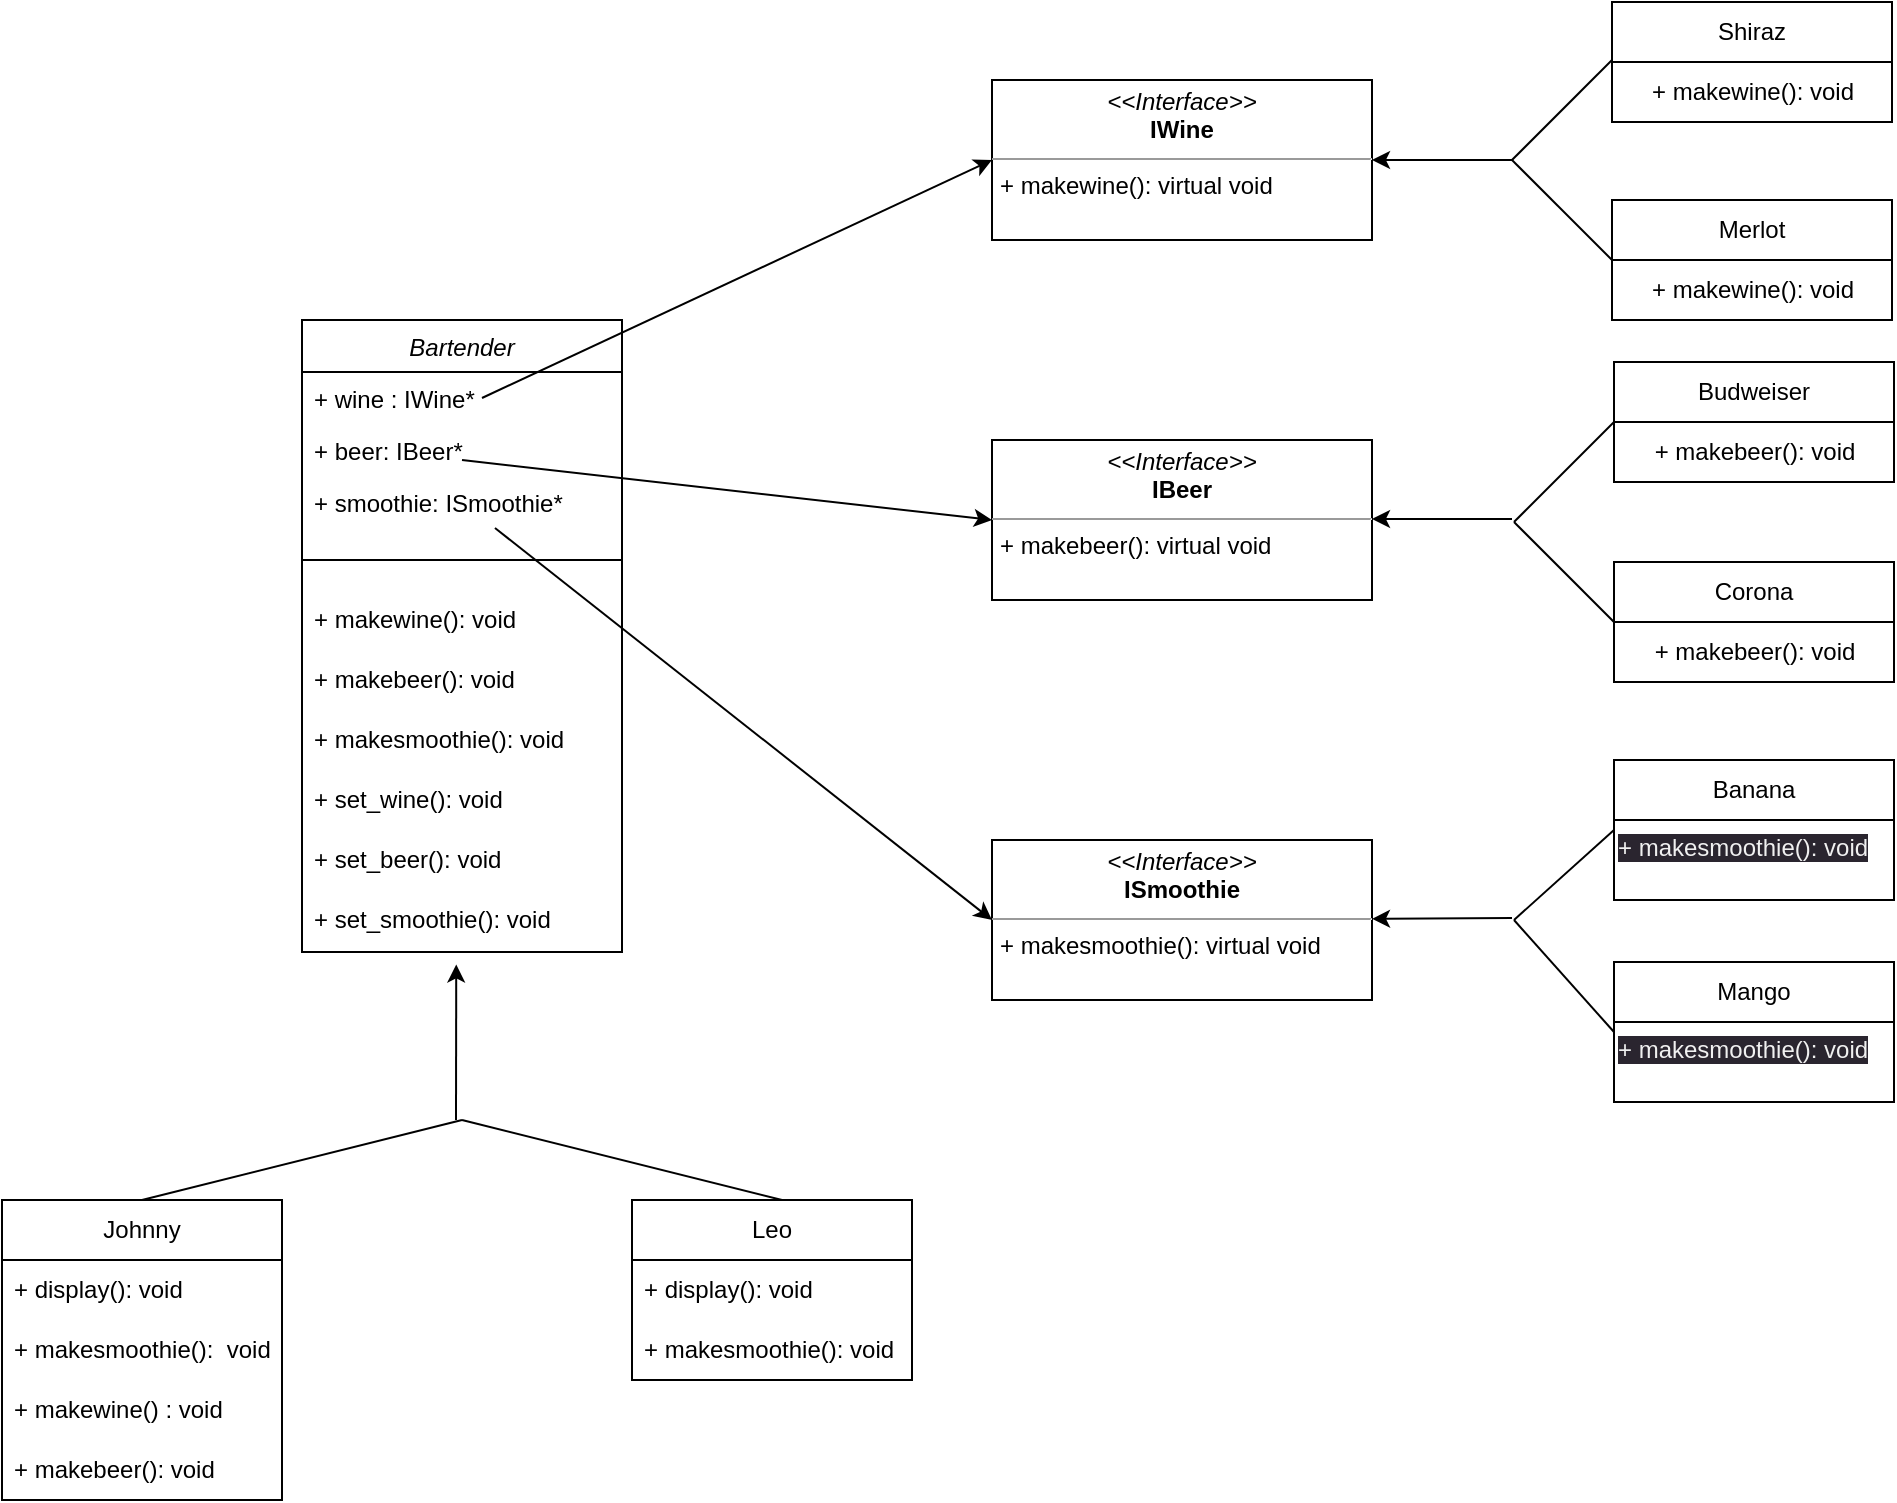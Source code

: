 <mxfile>
    <diagram id="C5RBs43oDa-KdzZeNtuy" name="Page-1">
        <mxGraphModel dx="1139" dy="423" grid="1" gridSize="10" guides="1" tooltips="1" connect="1" arrows="1" fold="1" page="1" pageScale="1" pageWidth="1169" pageHeight="1654" math="0" shadow="0">
            <root>
                <mxCell id="WIyWlLk6GJQsqaUBKTNV-0"/>
                <mxCell id="WIyWlLk6GJQsqaUBKTNV-1" parent="WIyWlLk6GJQsqaUBKTNV-0"/>
                <mxCell id="zkfFHV4jXpPFQw0GAbJ--0" value="Bartender" style="swimlane;fontStyle=2;align=center;verticalAlign=top;childLayout=stackLayout;horizontal=1;startSize=26;horizontalStack=0;resizeParent=1;resizeLast=0;collapsible=1;marginBottom=0;rounded=0;shadow=0;strokeWidth=1;" parent="WIyWlLk6GJQsqaUBKTNV-1" vertex="1">
                    <mxGeometry x="280" y="169" width="160" height="316" as="geometry">
                        <mxRectangle x="230" y="140" width="160" height="26" as="alternateBounds"/>
                    </mxGeometry>
                </mxCell>
                <mxCell id="zkfFHV4jXpPFQw0GAbJ--2" value="+ wine : IWine*" style="text;align=left;verticalAlign=top;spacingLeft=4;spacingRight=4;overflow=hidden;rotatable=0;points=[[0,0.5],[1,0.5]];portConstraint=eastwest;rounded=0;shadow=0;html=0;" parent="zkfFHV4jXpPFQw0GAbJ--0" vertex="1">
                    <mxGeometry y="26" width="160" height="26" as="geometry"/>
                </mxCell>
                <mxCell id="zkfFHV4jXpPFQw0GAbJ--3" value="+ beer: IBeer*" style="text;align=left;verticalAlign=top;spacingLeft=4;spacingRight=4;overflow=hidden;rotatable=0;points=[[0,0.5],[1,0.5]];portConstraint=eastwest;rounded=0;shadow=0;html=0;" parent="zkfFHV4jXpPFQw0GAbJ--0" vertex="1">
                    <mxGeometry y="52" width="160" height="26" as="geometry"/>
                </mxCell>
                <mxCell id="oFZf1y7Qb0xrdnDtwELs-0" value="+ smoothie: ISmoothie*" style="text;align=left;verticalAlign=top;spacingLeft=4;spacingRight=4;overflow=hidden;rotatable=0;points=[[0,0.5],[1,0.5]];portConstraint=eastwest;rounded=0;shadow=0;html=0;" parent="zkfFHV4jXpPFQw0GAbJ--0" vertex="1">
                    <mxGeometry y="78" width="160" height="26" as="geometry"/>
                </mxCell>
                <mxCell id="zkfFHV4jXpPFQw0GAbJ--4" value="" style="line;html=1;strokeWidth=1;align=left;verticalAlign=middle;spacingTop=-1;spacingLeft=3;spacingRight=3;rotatable=0;labelPosition=right;points=[];portConstraint=eastwest;" parent="zkfFHV4jXpPFQw0GAbJ--0" vertex="1">
                    <mxGeometry y="104" width="160" height="32" as="geometry"/>
                </mxCell>
                <mxCell id="zkfFHV4jXpPFQw0GAbJ--5" value="+ makewine(): void&#10;" style="text;align=left;verticalAlign=top;spacingLeft=4;spacingRight=4;overflow=hidden;rotatable=0;points=[[0,0.5],[1,0.5]];portConstraint=eastwest;" parent="zkfFHV4jXpPFQw0GAbJ--0" vertex="1">
                    <mxGeometry y="136" width="160" height="30" as="geometry"/>
                </mxCell>
                <mxCell id="oFZf1y7Qb0xrdnDtwELs-1" value="+ makebeer(): void&#10;" style="text;align=left;verticalAlign=top;spacingLeft=4;spacingRight=4;overflow=hidden;rotatable=0;points=[[0,0.5],[1,0.5]];portConstraint=eastwest;" parent="zkfFHV4jXpPFQw0GAbJ--0" vertex="1">
                    <mxGeometry y="166" width="160" height="30" as="geometry"/>
                </mxCell>
                <mxCell id="oFZf1y7Qb0xrdnDtwELs-2" value="+ makesmoothie(): void&#10;" style="text;align=left;verticalAlign=top;spacingLeft=4;spacingRight=4;overflow=hidden;rotatable=0;points=[[0,0.5],[1,0.5]];portConstraint=eastwest;" parent="zkfFHV4jXpPFQw0GAbJ--0" vertex="1">
                    <mxGeometry y="196" width="160" height="30" as="geometry"/>
                </mxCell>
                <mxCell id="oFZf1y7Qb0xrdnDtwELs-6" value="+ set_wine(): void" style="text;align=left;verticalAlign=top;spacingLeft=4;spacingRight=4;overflow=hidden;rotatable=0;points=[[0,0.5],[1,0.5]];portConstraint=eastwest;" parent="zkfFHV4jXpPFQw0GAbJ--0" vertex="1">
                    <mxGeometry y="226" width="160" height="30" as="geometry"/>
                </mxCell>
                <mxCell id="oFZf1y7Qb0xrdnDtwELs-9" value="+ set_beer(): void" style="text;align=left;verticalAlign=top;spacingLeft=4;spacingRight=4;overflow=hidden;rotatable=0;points=[[0,0.5],[1,0.5]];portConstraint=eastwest;" parent="zkfFHV4jXpPFQw0GAbJ--0" vertex="1">
                    <mxGeometry y="256" width="160" height="30" as="geometry"/>
                </mxCell>
                <mxCell id="oFZf1y7Qb0xrdnDtwELs-10" value="+ set_smoothie(): void" style="text;align=left;verticalAlign=top;spacingLeft=4;spacingRight=4;overflow=hidden;rotatable=0;points=[[0,0.5],[1,0.5]];portConstraint=eastwest;" parent="zkfFHV4jXpPFQw0GAbJ--0" vertex="1">
                    <mxGeometry y="286" width="160" height="30" as="geometry"/>
                </mxCell>
                <mxCell id="oFZf1y7Qb0xrdnDtwELs-3" value="&lt;p style=&quot;margin:0px;margin-top:4px;text-align:center;&quot;&gt;&lt;i&gt;&amp;lt;&amp;lt;Interface&amp;gt;&amp;gt;&lt;/i&gt;&lt;br&gt;&lt;b&gt;IWine&lt;/b&gt;&lt;/p&gt;&lt;hr size=&quot;1&quot;&gt;&lt;p style=&quot;margin:0px;margin-left:4px;&quot;&gt;+ makewine(): virtual void&lt;/p&gt;&lt;p style=&quot;margin:0px;margin-left:4px;&quot;&gt;&lt;br&gt;&lt;/p&gt;" style="verticalAlign=top;align=left;overflow=fill;fontSize=12;fontFamily=Helvetica;html=1;whiteSpace=wrap;" parent="WIyWlLk6GJQsqaUBKTNV-1" vertex="1">
                    <mxGeometry x="625" y="49" width="190" height="80" as="geometry"/>
                </mxCell>
                <mxCell id="oFZf1y7Qb0xrdnDtwELs-11" value="&lt;p style=&quot;margin:0px;margin-top:4px;text-align:center;&quot;&gt;&lt;i&gt;&amp;lt;&amp;lt;Interface&amp;gt;&amp;gt;&lt;/i&gt;&lt;br&gt;&lt;b&gt;IBeer&lt;/b&gt;&lt;/p&gt;&lt;hr size=&quot;1&quot;&gt;&lt;p style=&quot;margin:0px;margin-left:4px;&quot;&gt;+ makebeer(): virtual void&lt;/p&gt;&lt;p style=&quot;margin:0px;margin-left:4px;&quot;&gt;&lt;br&gt;&lt;/p&gt;" style="verticalAlign=top;align=left;overflow=fill;fontSize=12;fontFamily=Helvetica;html=1;whiteSpace=wrap;" parent="WIyWlLk6GJQsqaUBKTNV-1" vertex="1">
                    <mxGeometry x="625" y="229" width="190" height="80" as="geometry"/>
                </mxCell>
                <mxCell id="oFZf1y7Qb0xrdnDtwELs-12" value="&lt;p style=&quot;margin:0px;margin-top:4px;text-align:center;&quot;&gt;&lt;i&gt;&amp;lt;&amp;lt;Interface&amp;gt;&amp;gt;&lt;/i&gt;&lt;br&gt;&lt;b&gt;ISmoothie&lt;/b&gt;&lt;/p&gt;&lt;hr size=&quot;1&quot;&gt;&lt;p style=&quot;margin:0px;margin-left:4px;&quot;&gt;+ makesmoothie(): virtual void&lt;/p&gt;&lt;p style=&quot;margin:0px;margin-left:4px;&quot;&gt;&lt;br&gt;&lt;/p&gt;" style="verticalAlign=top;align=left;overflow=fill;fontSize=12;fontFamily=Helvetica;html=1;whiteSpace=wrap;" parent="WIyWlLk6GJQsqaUBKTNV-1" vertex="1">
                    <mxGeometry x="625" y="429" width="190" height="80" as="geometry"/>
                </mxCell>
                <mxCell id="oFZf1y7Qb0xrdnDtwELs-13" value="" style="endArrow=classic;html=1;rounded=0;entryX=1;entryY=0.5;entryDx=0;entryDy=0;" parent="WIyWlLk6GJQsqaUBKTNV-1" target="oFZf1y7Qb0xrdnDtwELs-3" edge="1">
                    <mxGeometry width="50" height="50" relative="1" as="geometry">
                        <mxPoint x="885" y="89" as="sourcePoint"/>
                        <mxPoint x="895" y="219" as="targetPoint"/>
                    </mxGeometry>
                </mxCell>
                <mxCell id="oFZf1y7Qb0xrdnDtwELs-14" value="" style="endArrow=none;html=1;rounded=0;entryX=0;entryY=0.5;entryDx=0;entryDy=0;" parent="WIyWlLk6GJQsqaUBKTNV-1" edge="1">
                    <mxGeometry width="50" height="50" relative="1" as="geometry">
                        <mxPoint x="885" y="89" as="sourcePoint"/>
                        <mxPoint x="935" y="39" as="targetPoint"/>
                    </mxGeometry>
                </mxCell>
                <mxCell id="oFZf1y7Qb0xrdnDtwELs-15" value="" style="endArrow=none;html=1;rounded=0;entryX=0;entryY=0.5;entryDx=0;entryDy=0;" parent="WIyWlLk6GJQsqaUBKTNV-1" target="oFZf1y7Qb0xrdnDtwELs-20" edge="1">
                    <mxGeometry width="50" height="50" relative="1" as="geometry">
                        <mxPoint x="885" y="89" as="sourcePoint"/>
                        <mxPoint x="925" y="139" as="targetPoint"/>
                    </mxGeometry>
                </mxCell>
                <mxCell id="oFZf1y7Qb0xrdnDtwELs-16" value="Shiraz" style="swimlane;fontStyle=0;childLayout=stackLayout;horizontal=1;startSize=30;horizontalStack=0;resizeParent=1;resizeParentMax=0;resizeLast=0;collapsible=1;marginBottom=0;whiteSpace=wrap;html=1;" parent="WIyWlLk6GJQsqaUBKTNV-1" vertex="1">
                    <mxGeometry x="935" y="10" width="140" height="60" as="geometry"/>
                </mxCell>
                <mxCell id="0" value="&lt;span style=&quot;text-align: left;&quot;&gt;+ makewine(): void&lt;/span&gt;" style="text;html=1;align=center;verticalAlign=middle;resizable=0;points=[];autosize=1;strokeColor=none;fillColor=none;" vertex="1" parent="oFZf1y7Qb0xrdnDtwELs-16">
                    <mxGeometry y="30" width="140" height="30" as="geometry"/>
                </mxCell>
                <mxCell id="oFZf1y7Qb0xrdnDtwELs-20" value="Merlot" style="swimlane;fontStyle=0;childLayout=stackLayout;horizontal=1;startSize=30;horizontalStack=0;resizeParent=1;resizeParentMax=0;resizeLast=0;collapsible=1;marginBottom=0;whiteSpace=wrap;html=1;" parent="WIyWlLk6GJQsqaUBKTNV-1" vertex="1">
                    <mxGeometry x="935" y="109" width="140" height="60" as="geometry"/>
                </mxCell>
                <mxCell id="1" value="&lt;span style=&quot;text-align: left;&quot;&gt;+ makewine(): void&lt;/span&gt;" style="text;html=1;align=center;verticalAlign=middle;resizable=0;points=[];autosize=1;strokeColor=none;fillColor=none;" vertex="1" parent="oFZf1y7Qb0xrdnDtwELs-20">
                    <mxGeometry y="30" width="140" height="30" as="geometry"/>
                </mxCell>
                <mxCell id="oFZf1y7Qb0xrdnDtwELs-21" value="" style="endArrow=none;html=1;rounded=0;entryX=0;entryY=0.5;entryDx=0;entryDy=0;" parent="WIyWlLk6GJQsqaUBKTNV-1" target="oFZf1y7Qb0xrdnDtwELs-23" edge="1">
                    <mxGeometry width="50" height="50" relative="1" as="geometry">
                        <mxPoint x="886" y="270" as="sourcePoint"/>
                        <mxPoint x="926" y="230" as="targetPoint"/>
                    </mxGeometry>
                </mxCell>
                <mxCell id="oFZf1y7Qb0xrdnDtwELs-22" value="" style="endArrow=none;html=1;rounded=0;entryX=0;entryY=0.5;entryDx=0;entryDy=0;" parent="WIyWlLk6GJQsqaUBKTNV-1" target="oFZf1y7Qb0xrdnDtwELs-24" edge="1">
                    <mxGeometry width="50" height="50" relative="1" as="geometry">
                        <mxPoint x="886" y="270" as="sourcePoint"/>
                        <mxPoint x="926" y="320" as="targetPoint"/>
                    </mxGeometry>
                </mxCell>
                <mxCell id="oFZf1y7Qb0xrdnDtwELs-23" value="Budweiser" style="swimlane;fontStyle=0;childLayout=stackLayout;horizontal=1;startSize=30;horizontalStack=0;resizeParent=1;resizeParentMax=0;resizeLast=0;collapsible=1;marginBottom=0;whiteSpace=wrap;html=1;" parent="WIyWlLk6GJQsqaUBKTNV-1" vertex="1">
                    <mxGeometry x="936" y="190" width="140" height="60" as="geometry"/>
                </mxCell>
                <mxCell id="2" value="&lt;span style=&quot;text-align: left;&quot;&gt;+ makebeer(): void&lt;/span&gt;" style="text;html=1;align=center;verticalAlign=middle;resizable=0;points=[];autosize=1;strokeColor=none;fillColor=none;" vertex="1" parent="oFZf1y7Qb0xrdnDtwELs-23">
                    <mxGeometry y="30" width="140" height="30" as="geometry"/>
                </mxCell>
                <mxCell id="oFZf1y7Qb0xrdnDtwELs-24" value="Corona" style="swimlane;fontStyle=0;childLayout=stackLayout;horizontal=1;startSize=30;horizontalStack=0;resizeParent=1;resizeParentMax=0;resizeLast=0;collapsible=1;marginBottom=0;whiteSpace=wrap;html=1;" parent="WIyWlLk6GJQsqaUBKTNV-1" vertex="1">
                    <mxGeometry x="936" y="290" width="140" height="60" as="geometry"/>
                </mxCell>
                <mxCell id="4" value="&lt;span style=&quot;text-align: left;&quot;&gt;+ makebeer(): void&lt;/span&gt;" style="text;html=1;align=center;verticalAlign=middle;resizable=0;points=[];autosize=1;strokeColor=none;fillColor=none;" vertex="1" parent="oFZf1y7Qb0xrdnDtwELs-24">
                    <mxGeometry y="30" width="140" height="30" as="geometry"/>
                </mxCell>
                <mxCell id="oFZf1y7Qb0xrdnDtwELs-25" value="" style="endArrow=classic;html=1;rounded=0;entryX=1;entryY=0.5;entryDx=0;entryDy=0;" parent="WIyWlLk6GJQsqaUBKTNV-1" edge="1">
                    <mxGeometry width="50" height="50" relative="1" as="geometry">
                        <mxPoint x="885" y="268.47" as="sourcePoint"/>
                        <mxPoint x="815" y="268.47" as="targetPoint"/>
                    </mxGeometry>
                </mxCell>
                <mxCell id="oFZf1y7Qb0xrdnDtwELs-26" value="" style="endArrow=none;html=1;rounded=0;entryX=0;entryY=0.5;entryDx=0;entryDy=0;" parent="WIyWlLk6GJQsqaUBKTNV-1" target="oFZf1y7Qb0xrdnDtwELs-28" edge="1">
                    <mxGeometry width="50" height="50" relative="1" as="geometry">
                        <mxPoint x="886" y="469" as="sourcePoint"/>
                        <mxPoint x="926" y="429" as="targetPoint"/>
                    </mxGeometry>
                </mxCell>
                <mxCell id="oFZf1y7Qb0xrdnDtwELs-27" value="" style="endArrow=none;html=1;rounded=0;entryX=0;entryY=0.5;entryDx=0;entryDy=0;" parent="WIyWlLk6GJQsqaUBKTNV-1" target="oFZf1y7Qb0xrdnDtwELs-29" edge="1">
                    <mxGeometry width="50" height="50" relative="1" as="geometry">
                        <mxPoint x="886" y="469" as="sourcePoint"/>
                        <mxPoint x="926" y="519" as="targetPoint"/>
                    </mxGeometry>
                </mxCell>
                <mxCell id="oFZf1y7Qb0xrdnDtwELs-28" value="Banana" style="swimlane;fontStyle=0;childLayout=stackLayout;horizontal=1;startSize=30;horizontalStack=0;resizeParent=1;resizeParentMax=0;resizeLast=0;collapsible=1;marginBottom=0;whiteSpace=wrap;html=1;" parent="WIyWlLk6GJQsqaUBKTNV-1" vertex="1">
                    <mxGeometry x="936" y="389" width="140" height="70" as="geometry"/>
                </mxCell>
                <mxCell id="5" value="&lt;span style=&quot;color: rgb(240, 240, 240); font-family: Helvetica; font-size: 12px; font-style: normal; font-variant-ligatures: normal; font-variant-caps: normal; font-weight: 400; letter-spacing: normal; orphans: 2; text-align: left; text-indent: 0px; text-transform: none; widows: 2; word-spacing: 0px; -webkit-text-stroke-width: 0px; background-color: rgb(42, 37, 47); text-decoration-thickness: initial; text-decoration-style: initial; text-decoration-color: initial; float: none; display: inline !important;&quot;&gt;+ makesmoothie(): void&lt;/span&gt;" style="text;whiteSpace=wrap;html=1;" vertex="1" parent="oFZf1y7Qb0xrdnDtwELs-28">
                    <mxGeometry y="30" width="140" height="40" as="geometry"/>
                </mxCell>
                <mxCell id="oFZf1y7Qb0xrdnDtwELs-29" value="Mango" style="swimlane;fontStyle=0;childLayout=stackLayout;horizontal=1;startSize=30;horizontalStack=0;resizeParent=1;resizeParentMax=0;resizeLast=0;collapsible=1;marginBottom=0;whiteSpace=wrap;html=1;" parent="WIyWlLk6GJQsqaUBKTNV-1" vertex="1">
                    <mxGeometry x="936" y="490" width="140" height="70" as="geometry"/>
                </mxCell>
                <mxCell id="6" value="&lt;span style=&quot;color: rgb(240, 240, 240); font-family: Helvetica; font-size: 12px; font-style: normal; font-variant-ligatures: normal; font-variant-caps: normal; font-weight: 400; letter-spacing: normal; orphans: 2; text-align: left; text-indent: 0px; text-transform: none; widows: 2; word-spacing: 0px; -webkit-text-stroke-width: 0px; background-color: rgb(42, 37, 47); text-decoration-thickness: initial; text-decoration-style: initial; text-decoration-color: initial; float: none; display: inline !important;&quot;&gt;+ makesmoothie(): void&lt;/span&gt;" style="text;whiteSpace=wrap;html=1;" vertex="1" parent="oFZf1y7Qb0xrdnDtwELs-29">
                    <mxGeometry y="30" width="140" height="40" as="geometry"/>
                </mxCell>
                <mxCell id="oFZf1y7Qb0xrdnDtwELs-30" value="" style="endArrow=classic;html=1;rounded=0;entryX=1;entryY=0.5;entryDx=0;entryDy=0;" parent="WIyWlLk6GJQsqaUBKTNV-1" edge="1">
                    <mxGeometry width="50" height="50" relative="1" as="geometry">
                        <mxPoint x="885" y="468" as="sourcePoint"/>
                        <mxPoint x="815" y="468.41" as="targetPoint"/>
                    </mxGeometry>
                </mxCell>
                <mxCell id="oFZf1y7Qb0xrdnDtwELs-32" value="" style="endArrow=classic;html=1;rounded=0;entryX=0.482;entryY=1.208;entryDx=0;entryDy=0;entryPerimeter=0;" parent="WIyWlLk6GJQsqaUBKTNV-1" target="oFZf1y7Qb0xrdnDtwELs-10" edge="1">
                    <mxGeometry width="50" height="50" relative="1" as="geometry">
                        <mxPoint x="357" y="569" as="sourcePoint"/>
                        <mxPoint x="370" y="559" as="targetPoint"/>
                    </mxGeometry>
                </mxCell>
                <mxCell id="oFZf1y7Qb0xrdnDtwELs-33" value="" style="endArrow=none;html=1;rounded=0;" parent="WIyWlLk6GJQsqaUBKTNV-1" edge="1">
                    <mxGeometry width="50" height="50" relative="1" as="geometry">
                        <mxPoint x="520" y="609" as="sourcePoint"/>
                        <mxPoint x="360" y="569" as="targetPoint"/>
                    </mxGeometry>
                </mxCell>
                <mxCell id="oFZf1y7Qb0xrdnDtwELs-34" value="" style="endArrow=none;html=1;rounded=0;" parent="WIyWlLk6GJQsqaUBKTNV-1" edge="1">
                    <mxGeometry width="50" height="50" relative="1" as="geometry">
                        <mxPoint x="360" y="569" as="sourcePoint"/>
                        <mxPoint x="200" y="609" as="targetPoint"/>
                    </mxGeometry>
                </mxCell>
                <mxCell id="oFZf1y7Qb0xrdnDtwELs-35" value="Johnny" style="swimlane;fontStyle=0;childLayout=stackLayout;horizontal=1;startSize=30;horizontalStack=0;resizeParent=1;resizeParentMax=0;resizeLast=0;collapsible=1;marginBottom=0;whiteSpace=wrap;html=1;" parent="WIyWlLk6GJQsqaUBKTNV-1" vertex="1">
                    <mxGeometry x="130" y="609" width="140" height="150" as="geometry"/>
                </mxCell>
                <mxCell id="oFZf1y7Qb0xrdnDtwELs-36" value="+ display(): void" style="text;strokeColor=none;fillColor=none;align=left;verticalAlign=middle;spacingLeft=4;spacingRight=4;overflow=hidden;points=[[0,0.5],[1,0.5]];portConstraint=eastwest;rotatable=0;whiteSpace=wrap;html=1;" parent="oFZf1y7Qb0xrdnDtwELs-35" vertex="1">
                    <mxGeometry y="30" width="140" height="30" as="geometry"/>
                </mxCell>
                <mxCell id="oFZf1y7Qb0xrdnDtwELs-37" value="+ makesmoothie():&amp;nbsp; void" style="text;strokeColor=none;fillColor=none;align=left;verticalAlign=middle;spacingLeft=4;spacingRight=4;overflow=hidden;points=[[0,0.5],[1,0.5]];portConstraint=eastwest;rotatable=0;whiteSpace=wrap;html=1;" parent="oFZf1y7Qb0xrdnDtwELs-35" vertex="1">
                    <mxGeometry y="60" width="140" height="30" as="geometry"/>
                </mxCell>
                <mxCell id="oFZf1y7Qb0xrdnDtwELs-38" value="+ makewine() : void" style="text;strokeColor=none;fillColor=none;align=left;verticalAlign=middle;spacingLeft=4;spacingRight=4;overflow=hidden;points=[[0,0.5],[1,0.5]];portConstraint=eastwest;rotatable=0;whiteSpace=wrap;html=1;" parent="oFZf1y7Qb0xrdnDtwELs-35" vertex="1">
                    <mxGeometry y="90" width="140" height="30" as="geometry"/>
                </mxCell>
                <mxCell id="oFZf1y7Qb0xrdnDtwELs-47" value="+ makebeer(): void" style="text;strokeColor=none;fillColor=none;align=left;verticalAlign=middle;spacingLeft=4;spacingRight=4;overflow=hidden;points=[[0,0.5],[1,0.5]];portConstraint=eastwest;rotatable=0;whiteSpace=wrap;html=1;" parent="oFZf1y7Qb0xrdnDtwELs-35" vertex="1">
                    <mxGeometry y="120" width="140" height="30" as="geometry"/>
                </mxCell>
                <mxCell id="oFZf1y7Qb0xrdnDtwELs-40" value="" style="endArrow=classic;html=1;rounded=0;entryX=0;entryY=0.5;entryDx=0;entryDy=0;" parent="WIyWlLk6GJQsqaUBKTNV-1" target="oFZf1y7Qb0xrdnDtwELs-11" edge="1">
                    <mxGeometry width="50" height="50" relative="1" as="geometry">
                        <mxPoint x="360" y="239" as="sourcePoint"/>
                        <mxPoint x="595" y="119" as="targetPoint"/>
                    </mxGeometry>
                </mxCell>
                <mxCell id="oFZf1y7Qb0xrdnDtwELs-39" value="" style="endArrow=classic;html=1;rounded=0;entryX=0;entryY=0.5;entryDx=0;entryDy=0;" parent="WIyWlLk6GJQsqaUBKTNV-1" target="oFZf1y7Qb0xrdnDtwELs-3" edge="1">
                    <mxGeometry width="50" height="50" relative="1" as="geometry">
                        <mxPoint x="370" y="208" as="sourcePoint"/>
                        <mxPoint x="440" y="159" as="targetPoint"/>
                    </mxGeometry>
                </mxCell>
                <mxCell id="oFZf1y7Qb0xrdnDtwELs-41" value="" style="endArrow=classic;html=1;rounded=0;entryX=0;entryY=0.5;entryDx=0;entryDy=0;" parent="WIyWlLk6GJQsqaUBKTNV-1" source="oFZf1y7Qb0xrdnDtwELs-0" target="oFZf1y7Qb0xrdnDtwELs-12" edge="1">
                    <mxGeometry width="50" height="50" relative="1" as="geometry">
                        <mxPoint x="380" y="260" as="sourcePoint"/>
                        <mxPoint x="645" y="290" as="targetPoint"/>
                    </mxGeometry>
                </mxCell>
                <mxCell id="oFZf1y7Qb0xrdnDtwELs-42" value="Leo" style="swimlane;fontStyle=0;childLayout=stackLayout;horizontal=1;startSize=30;horizontalStack=0;resizeParent=1;resizeParentMax=0;resizeLast=0;collapsible=1;marginBottom=0;whiteSpace=wrap;html=1;" parent="WIyWlLk6GJQsqaUBKTNV-1" vertex="1">
                    <mxGeometry x="445" y="609" width="140" height="90" as="geometry"/>
                </mxCell>
                <mxCell id="oFZf1y7Qb0xrdnDtwELs-43" value="+ display(): void" style="text;strokeColor=none;fillColor=none;align=left;verticalAlign=middle;spacingLeft=4;spacingRight=4;overflow=hidden;points=[[0,0.5],[1,0.5]];portConstraint=eastwest;rotatable=0;whiteSpace=wrap;html=1;" parent="oFZf1y7Qb0xrdnDtwELs-42" vertex="1">
                    <mxGeometry y="30" width="140" height="30" as="geometry"/>
                </mxCell>
                <mxCell id="oFZf1y7Qb0xrdnDtwELs-45" value="+ makesmoothie(): void" style="text;strokeColor=none;fillColor=none;align=left;verticalAlign=middle;spacingLeft=4;spacingRight=4;overflow=hidden;points=[[0,0.5],[1,0.5]];portConstraint=eastwest;rotatable=0;whiteSpace=wrap;html=1;" parent="oFZf1y7Qb0xrdnDtwELs-42" vertex="1">
                    <mxGeometry y="60" width="140" height="30" as="geometry"/>
                </mxCell>
            </root>
        </mxGraphModel>
    </diagram>
    <diagram id="3Ic9sj0Fq5lNPhEOaU6o" name="Page-2">
        <mxGraphModel dx="870" dy="402" grid="1" gridSize="10" guides="1" tooltips="1" connect="1" arrows="1" fold="1" page="1" pageScale="1" pageWidth="850" pageHeight="1100" math="0" shadow="0">
            <root>
                <mxCell id="0"/>
                <mxCell id="1" parent="0"/>
                <mxCell id="FbgnwC5dTtfhzQTBBope-1" value="Bartender" style="swimlane;fontStyle=2;align=center;verticalAlign=top;childLayout=stackLayout;horizontal=1;startSize=26;horizontalStack=0;resizeParent=1;resizeLast=0;collapsible=1;marginBottom=0;rounded=0;shadow=0;strokeWidth=1;" parent="1" vertex="1">
                    <mxGeometry x="220" y="90" width="160" height="150" as="geometry">
                        <mxRectangle x="230" y="140" width="160" height="26" as="alternateBounds"/>
                    </mxGeometry>
                </mxCell>
                <mxCell id="FbgnwC5dTtfhzQTBBope-2" value="+ display(): void" style="text;align=left;verticalAlign=top;spacingLeft=4;spacingRight=4;overflow=hidden;rotatable=0;points=[[0,0.5],[1,0.5]];portConstraint=eastwest;rounded=0;shadow=0;html=0;" parent="FbgnwC5dTtfhzQTBBope-1" vertex="1">
                    <mxGeometry y="26" width="160" height="26" as="geometry"/>
                </mxCell>
                <mxCell id="DScALyEEhBdxpQMEDbfi-1" value="+ wine(): void&#10;" style="text;align=left;verticalAlign=top;spacingLeft=4;spacingRight=4;overflow=hidden;rotatable=0;points=[[0,0.5],[1,0.5]];portConstraint=eastwest;" parent="FbgnwC5dTtfhzQTBBope-1" vertex="1">
                    <mxGeometry y="52" width="160" height="30" as="geometry"/>
                </mxCell>
                <mxCell id="l1rEF7DSzSsXEUlCmQqh-1" value="+ beer(): void&#10;" style="text;align=left;verticalAlign=top;spacingLeft=4;spacingRight=4;overflow=hidden;rotatable=0;points=[[0,0.5],[1,0.5]];portConstraint=eastwest;" parent="FbgnwC5dTtfhzQTBBope-1" vertex="1">
                    <mxGeometry y="82" width="160" height="30" as="geometry"/>
                </mxCell>
                <mxCell id="Dm3nXTrG7LEx4fLmji7b-6" value="+ smoothie(): void&#10;" style="text;align=left;verticalAlign=top;spacingLeft=4;spacingRight=4;overflow=hidden;rotatable=0;points=[[0,0.5],[1,0.5]];portConstraint=eastwest;" parent="FbgnwC5dTtfhzQTBBope-1" vertex="1">
                    <mxGeometry y="112" width="160" height="30" as="geometry"/>
                </mxCell>
                <mxCell id="Dm3nXTrG7LEx4fLmji7b-7" value="Johnny" style="swimlane;fontStyle=0;childLayout=stackLayout;horizontal=1;startSize=30;horizontalStack=0;resizeParent=1;resizeParentMax=0;resizeLast=0;collapsible=1;marginBottom=0;whiteSpace=wrap;html=1;" parent="1" vertex="1">
                    <mxGeometry x="100" y="350" width="140" height="56" as="geometry"/>
                </mxCell>
                <mxCell id="Dm3nXTrG7LEx4fLmji7b-17" value="+ display(): void" style="text;align=left;verticalAlign=top;spacingLeft=4;spacingRight=4;overflow=hidden;rotatable=0;points=[[0,0.5],[1,0.5]];portConstraint=eastwest;rounded=0;shadow=0;html=0;" parent="Dm3nXTrG7LEx4fLmji7b-7" vertex="1">
                    <mxGeometry y="30" width="140" height="26" as="geometry"/>
                </mxCell>
                <mxCell id="Dm3nXTrG7LEx4fLmji7b-12" value="" style="endArrow=classic;html=1;entryX=0.5;entryY=1;entryDx=0;entryDy=0;" parent="1" target="FbgnwC5dTtfhzQTBBope-1" edge="1">
                    <mxGeometry width="50" height="50" relative="1" as="geometry">
                        <mxPoint x="170" y="350" as="sourcePoint"/>
                        <mxPoint x="220" y="300" as="targetPoint"/>
                    </mxGeometry>
                </mxCell>
                <mxCell id="Dm3nXTrG7LEx4fLmji7b-13" value="Leo" style="swimlane;fontStyle=0;childLayout=stackLayout;horizontal=1;startSize=30;horizontalStack=0;resizeParent=1;resizeParentMax=0;resizeLast=0;collapsible=1;marginBottom=0;whiteSpace=wrap;html=1;" parent="1" vertex="1">
                    <mxGeometry x="360" y="350" width="140" height="56" as="geometry"/>
                </mxCell>
                <mxCell id="Dm3nXTrG7LEx4fLmji7b-18" value="+ display(): void" style="text;align=left;verticalAlign=top;spacingLeft=4;spacingRight=4;overflow=hidden;rotatable=0;points=[[0,0.5],[1,0.5]];portConstraint=eastwest;rounded=0;shadow=0;html=0;" parent="Dm3nXTrG7LEx4fLmji7b-13" vertex="1">
                    <mxGeometry y="30" width="140" height="26" as="geometry"/>
                </mxCell>
                <mxCell id="Dm3nXTrG7LEx4fLmji7b-14" value="" style="endArrow=classic;html=1;entryX=0.5;entryY=1;entryDx=0;entryDy=0;exitX=0.5;exitY=0;exitDx=0;exitDy=0;" parent="1" source="Dm3nXTrG7LEx4fLmji7b-13" target="FbgnwC5dTtfhzQTBBope-1" edge="1">
                    <mxGeometry width="50" height="50" relative="1" as="geometry">
                        <mxPoint x="310" y="336" as="sourcePoint"/>
                        <mxPoint x="440" y="250" as="targetPoint"/>
                    </mxGeometry>
                </mxCell>
            </root>
        </mxGraphModel>
    </diagram>
    <diagram id="WgFgY1iBi4VRndInF5_W" name="Page-3">
        <mxGraphModel dx="1443" dy="536" grid="1" gridSize="10" guides="1" tooltips="1" connect="1" arrows="1" fold="1" page="1" pageScale="1" pageWidth="850" pageHeight="1100" math="0" shadow="0">
            <root>
                <mxCell id="0"/>
                <mxCell id="1" parent="0"/>
                <mxCell id="ijLNiQ23BGzJaAP_g5yQ-1" style="edgeStyle=none;html=1;exitX=0.5;exitY=0;exitDx=0;exitDy=0;entryX=0.5;entryY=1;entryDx=0;entryDy=0;" edge="1" parent="1" source="zil08VOKVQT1nGsfsDCD-26" target="zil08VOKVQT1nGsfsDCD-1">
                    <mxGeometry relative="1" as="geometry">
                        <mxPoint x="350" y="360" as="targetPoint"/>
                    </mxGeometry>
                </mxCell>
                <mxCell id="zil08VOKVQT1nGsfsDCD-1" value="Bartender" style="swimlane;fontStyle=2;align=center;verticalAlign=top;childLayout=stackLayout;horizontal=1;startSize=26;horizontalStack=0;resizeParent=1;resizeLast=0;collapsible=1;marginBottom=0;rounded=0;shadow=0;strokeWidth=1;" parent="1" vertex="1">
                    <mxGeometry x="320" y="200" width="160" height="120" as="geometry">
                        <mxRectangle x="230" y="140" width="160" height="26" as="alternateBounds"/>
                    </mxGeometry>
                </mxCell>
                <mxCell id="zil08VOKVQT1nGsfsDCD-2" value="+ display(): void" style="text;align=left;verticalAlign=top;spacingLeft=4;spacingRight=4;overflow=hidden;rotatable=0;points=[[0,0.5],[1,0.5]];portConstraint=eastwest;rounded=0;shadow=0;html=0;" parent="zil08VOKVQT1nGsfsDCD-1" vertex="1">
                    <mxGeometry y="26" width="160" height="26" as="geometry"/>
                </mxCell>
                <mxCell id="zil08VOKVQT1nGsfsDCD-5" value="+ smoothie(): void&#10;" style="text;align=left;verticalAlign=top;spacingLeft=4;spacingRight=4;overflow=hidden;rotatable=0;points=[[0,0.5],[1,0.5]];portConstraint=eastwest;" parent="zil08VOKVQT1nGsfsDCD-1" vertex="1">
                    <mxGeometry y="52" width="160" height="30" as="geometry"/>
                </mxCell>
                <mxCell id="zil08VOKVQT1nGsfsDCD-6" value="Johnny" style="swimlane;fontStyle=0;childLayout=stackLayout;horizontal=1;startSize=30;horizontalStack=0;resizeParent=1;resizeParentMax=0;resizeLast=0;collapsible=1;marginBottom=0;whiteSpace=wrap;html=1;" parent="1" vertex="1">
                    <mxGeometry x="140" y="480" width="140" height="56" as="geometry"/>
                </mxCell>
                <mxCell id="zil08VOKVQT1nGsfsDCD-7" value="+ display(): void" style="text;align=left;verticalAlign=top;spacingLeft=4;spacingRight=4;overflow=hidden;rotatable=0;points=[[0,0.5],[1,0.5]];portConstraint=eastwest;rounded=0;shadow=0;html=0;" parent="zil08VOKVQT1nGsfsDCD-6" vertex="1">
                    <mxGeometry y="30" width="140" height="26" as="geometry"/>
                </mxCell>
                <mxCell id="zil08VOKVQT1nGsfsDCD-8" value="" style="endArrow=classic;html=1;entryX=0.5;entryY=1;entryDx=0;entryDy=0;" parent="1" target="zil08VOKVQT1nGsfsDCD-1" edge="1">
                    <mxGeometry width="50" height="50" relative="1" as="geometry">
                        <mxPoint x="210" y="480" as="sourcePoint"/>
                        <mxPoint x="300" y="420" as="targetPoint"/>
                    </mxGeometry>
                </mxCell>
                <mxCell id="zil08VOKVQT1nGsfsDCD-9" value="Leo" style="swimlane;fontStyle=0;childLayout=stackLayout;horizontal=1;startSize=30;horizontalStack=0;resizeParent=1;resizeParentMax=0;resizeLast=0;collapsible=1;marginBottom=0;whiteSpace=wrap;html=1;" parent="1" vertex="1">
                    <mxGeometry x="560" y="480" width="140" height="56" as="geometry"/>
                </mxCell>
                <mxCell id="zil08VOKVQT1nGsfsDCD-10" value="+ display(): void" style="text;align=left;verticalAlign=top;spacingLeft=4;spacingRight=4;overflow=hidden;rotatable=0;points=[[0,0.5],[1,0.5]];portConstraint=eastwest;rounded=0;shadow=0;html=0;" parent="zil08VOKVQT1nGsfsDCD-9" vertex="1">
                    <mxGeometry y="30" width="140" height="26" as="geometry"/>
                </mxCell>
                <mxCell id="zil08VOKVQT1nGsfsDCD-11" value="" style="endArrow=classic;html=1;entryX=0.5;entryY=1;entryDx=0;entryDy=0;exitX=0.5;exitY=0;exitDx=0;exitDy=0;" parent="1" source="zil08VOKVQT1nGsfsDCD-9" target="zil08VOKVQT1nGsfsDCD-1" edge="1">
                    <mxGeometry width="50" height="50" relative="1" as="geometry">
                        <mxPoint x="390" y="456" as="sourcePoint"/>
                        <mxPoint x="520" y="370" as="targetPoint"/>
                    </mxGeometry>
                </mxCell>
                <mxCell id="zil08VOKVQT1nGsfsDCD-12" value="Wine" style="swimlane;fontStyle=0;childLayout=stackLayout;horizontal=1;startSize=30;horizontalStack=0;resizeParent=1;resizeParentMax=0;resizeLast=0;collapsible=1;marginBottom=0;whiteSpace=wrap;html=1;" parent="1" vertex="1">
                    <mxGeometry x="100" y="300" width="140" height="60" as="geometry"/>
                </mxCell>
                <mxCell id="zil08VOKVQT1nGsfsDCD-13" value="wine(): void" style="text;strokeColor=none;fillColor=none;align=left;verticalAlign=middle;spacingLeft=4;spacingRight=4;overflow=hidden;points=[[0,0.5],[1,0.5]];portConstraint=eastwest;rotatable=0;whiteSpace=wrap;html=1;" parent="zil08VOKVQT1nGsfsDCD-12" vertex="1">
                    <mxGeometry y="30" width="140" height="30" as="geometry"/>
                </mxCell>
                <mxCell id="zil08VOKVQT1nGsfsDCD-16" value="" style="endArrow=classic;html=1;entryX=0.462;entryY=1.104;entryDx=0;entryDy=0;entryPerimeter=0;exitX=0.5;exitY=0;exitDx=0;exitDy=0;" parent="1" source="zil08VOKVQT1nGsfsDCD-6" target="zil08VOKVQT1nGsfsDCD-13" edge="1">
                    <mxGeometry width="50" height="50" relative="1" as="geometry">
                        <mxPoint x="130" y="350" as="sourcePoint"/>
                        <mxPoint x="180" y="300" as="targetPoint"/>
                    </mxGeometry>
                </mxCell>
                <mxCell id="zil08VOKVQT1nGsfsDCD-18" value="Beer" style="swimlane;fontStyle=0;childLayout=stackLayout;horizontal=1;startSize=30;horizontalStack=0;resizeParent=1;resizeParentMax=0;resizeLast=0;collapsible=1;marginBottom=0;whiteSpace=wrap;html=1;" parent="1" vertex="1">
                    <mxGeometry x="560" y="297" width="140" height="60" as="geometry"/>
                </mxCell>
                <mxCell id="zil08VOKVQT1nGsfsDCD-17" value="+ beer(): void&#10;" style="text;align=left;verticalAlign=top;spacingLeft=4;spacingRight=4;overflow=hidden;rotatable=0;points=[[0,0.5],[1,0.5]];portConstraint=eastwest;" parent="zil08VOKVQT1nGsfsDCD-18" vertex="1">
                    <mxGeometry y="30" width="140" height="30" as="geometry"/>
                </mxCell>
                <mxCell id="zil08VOKVQT1nGsfsDCD-20" value="" style="endArrow=classic;html=1;entryX=0.523;entryY=1.197;entryDx=0;entryDy=0;entryPerimeter=0;exitX=0.5;exitY=0;exitDx=0;exitDy=0;" parent="1" source="zil08VOKVQT1nGsfsDCD-6" target="zil08VOKVQT1nGsfsDCD-17" edge="1">
                    <mxGeometry width="50" height="50" relative="1" as="geometry">
                        <mxPoint x="250" y="470" as="sourcePoint"/>
                        <mxPoint x="114.68" y="353.12" as="targetPoint"/>
                    </mxGeometry>
                </mxCell>
                <mxCell id="zil08VOKVQT1nGsfsDCD-21" value="Smoothie" style="swimlane;fontStyle=0;childLayout=stackLayout;horizontal=1;startSize=30;horizontalStack=0;resizeParent=1;resizeParentMax=0;resizeLast=0;collapsible=1;marginBottom=0;whiteSpace=wrap;html=1;" parent="1" vertex="1">
                    <mxGeometry x="340" y="660" width="140" height="60" as="geometry"/>
                </mxCell>
                <mxCell id="zil08VOKVQT1nGsfsDCD-22" value="+ smoothie(): void&#10;" style="text;align=left;verticalAlign=top;spacingLeft=4;spacingRight=4;overflow=hidden;rotatable=0;points=[[0,0.5],[1,0.5]];portConstraint=eastwest;" parent="zil08VOKVQT1nGsfsDCD-21" vertex="1">
                    <mxGeometry y="30" width="140" height="30" as="geometry"/>
                </mxCell>
                <mxCell id="zil08VOKVQT1nGsfsDCD-23" value="" style="endArrow=classic;html=1;entryX=0.5;entryY=0;entryDx=0;entryDy=0;exitX=0.541;exitY=1.064;exitDx=0;exitDy=0;exitPerimeter=0;" parent="1" source="zil08VOKVQT1nGsfsDCD-10" target="zil08VOKVQT1nGsfsDCD-21" edge="1">
                    <mxGeometry width="50" height="50" relative="1" as="geometry">
                        <mxPoint x="480" y="510" as="sourcePoint"/>
                        <mxPoint x="530" y="460" as="targetPoint"/>
                    </mxGeometry>
                </mxCell>
                <mxCell id="zil08VOKVQT1nGsfsDCD-24" value="" style="endArrow=classic;html=1;entryX=0.5;entryY=0;entryDx=0;entryDy=0;exitX=0.567;exitY=1.332;exitDx=0;exitDy=0;exitPerimeter=0;" parent="1" source="zil08VOKVQT1nGsfsDCD-7" target="zil08VOKVQT1nGsfsDCD-21" edge="1">
                    <mxGeometry width="50" height="50" relative="1" as="geometry">
                        <mxPoint x="565.74" y="547.664" as="sourcePoint"/>
                        <mxPoint x="380" y="670" as="targetPoint"/>
                    </mxGeometry>
                </mxCell>
                <mxCell id="zil08VOKVQT1nGsfsDCD-26" value="Brad" style="swimlane;fontStyle=0;childLayout=stackLayout;horizontal=1;startSize=30;horizontalStack=0;resizeParent=1;resizeParentMax=0;resizeLast=0;collapsible=1;marginBottom=0;whiteSpace=wrap;html=1;" parent="1" vertex="1">
                    <mxGeometry x="340" y="480" width="140" height="56" as="geometry"/>
                </mxCell>
                <mxCell id="zil08VOKVQT1nGsfsDCD-27" value="+ display(): void" style="text;align=left;verticalAlign=top;spacingLeft=4;spacingRight=4;overflow=hidden;rotatable=0;points=[[0,0.5],[1,0.5]];portConstraint=eastwest;rounded=0;shadow=0;html=0;" parent="zil08VOKVQT1nGsfsDCD-26" vertex="1">
                    <mxGeometry y="30" width="140" height="26" as="geometry"/>
                </mxCell>
                <mxCell id="zil08VOKVQT1nGsfsDCD-28" value="" style="endArrow=classic;html=1;exitX=0.5;exitY=0;exitDx=0;exitDy=0;entryX=0.583;entryY=1.12;entryDx=0;entryDy=0;entryPerimeter=0;" parent="1" source="zil08VOKVQT1nGsfsDCD-26" target="zil08VOKVQT1nGsfsDCD-17" edge="1">
                    <mxGeometry width="50" height="50" relative="1" as="geometry">
                        <mxPoint x="380" y="590" as="sourcePoint"/>
                        <mxPoint x="430" y="540" as="targetPoint"/>
                    </mxGeometry>
                </mxCell>
                <mxCell id="zil08VOKVQT1nGsfsDCD-29" value="" style="endArrow=classic;html=1;entryX=0.496;entryY=1.184;entryDx=0;entryDy=0;entryPerimeter=0;exitX=0.5;exitY=0;exitDx=0;exitDy=0;" parent="1" source="zil08VOKVQT1nGsfsDCD-26" target="zil08VOKVQT1nGsfsDCD-13" edge="1">
                    <mxGeometry width="50" height="50" relative="1" as="geometry">
                        <mxPoint x="380" y="590" as="sourcePoint"/>
                        <mxPoint x="430" y="540" as="targetPoint"/>
                    </mxGeometry>
                </mxCell>
            </root>
        </mxGraphModel>
    </diagram>
</mxfile>